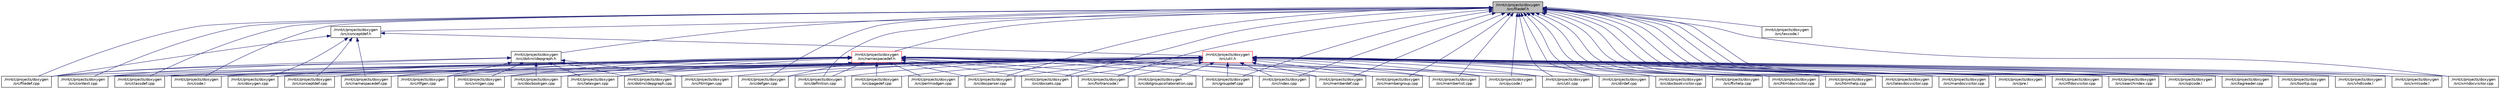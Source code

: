 digraph "/mnt/c/projects/doxygen/src/filedef.h"
{
 // LATEX_PDF_SIZE
  edge [fontname="Helvetica",fontsize="10",labelfontname="Helvetica",labelfontsize="10"];
  node [fontname="Helvetica",fontsize="10",shape=record];
  Node1 [label="/mnt/c/projects/doxygen\l/src/filedef.h",height=0.2,width=0.4,color="black", fillcolor="grey75", style="filled", fontcolor="black",tooltip=" "];
  Node1 -> Node2 [dir="back",color="midnightblue",fontsize="10",style="solid",fontname="Helvetica"];
  Node2 [label="/mnt/c/projects/doxygen\l/src/classdef.cpp",height=0.2,width=0.4,color="black", fillcolor="white", style="filled",URL="$classdef_8cpp.html",tooltip=" "];
  Node1 -> Node3 [dir="back",color="midnightblue",fontsize="10",style="solid",fontname="Helvetica"];
  Node3 [label="/mnt/c/projects/doxygen\l/src/code.l",height=0.2,width=0.4,color="black", fillcolor="white", style="filled",URL="$code_8l.html",tooltip=" "];
  Node1 -> Node4 [dir="back",color="midnightblue",fontsize="10",style="solid",fontname="Helvetica"];
  Node4 [label="/mnt/c/projects/doxygen\l/src/conceptdef.h",height=0.2,width=0.4,color="black", fillcolor="white", style="filled",URL="$conceptdef_8h.html",tooltip=" "];
  Node4 -> Node5 [dir="back",color="midnightblue",fontsize="10",style="solid",fontname="Helvetica"];
  Node5 [label="/mnt/c/projects/doxygen\l/src/conceptdef.cpp",height=0.2,width=0.4,color="black", fillcolor="white", style="filled",URL="$conceptdef_8cpp.html",tooltip=" "];
  Node4 -> Node6 [dir="back",color="midnightblue",fontsize="10",style="solid",fontname="Helvetica"];
  Node6 [label="/mnt/c/projects/doxygen\l/src/doxygen.cpp",height=0.2,width=0.4,color="black", fillcolor="white", style="filled",URL="$doxygen_8cpp.html",tooltip=" "];
  Node4 -> Node7 [dir="back",color="midnightblue",fontsize="10",style="solid",fontname="Helvetica"];
  Node7 [label="/mnt/c/projects/doxygen\l/src/filedef.cpp",height=0.2,width=0.4,color="black", fillcolor="white", style="filled",URL="$filedef_8cpp.html",tooltip=" "];
  Node4 -> Node8 [dir="back",color="midnightblue",fontsize="10",style="solid",fontname="Helvetica"];
  Node8 [label="/mnt/c/projects/doxygen\l/src/namespacedef.cpp",height=0.2,width=0.4,color="black", fillcolor="white", style="filled",URL="$namespacedef_8cpp.html",tooltip=" "];
  Node4 -> Node9 [dir="back",color="midnightblue",fontsize="10",style="solid",fontname="Helvetica"];
  Node9 [label="/mnt/c/projects/doxygen\l/src/util.h",height=0.2,width=0.4,color="red", fillcolor="white", style="filled",URL="$util_8h.html",tooltip="A bunch of utility functions."];
  Node9 -> Node2 [dir="back",color="midnightblue",fontsize="10",style="solid",fontname="Helvetica"];
  Node9 -> Node3 [dir="back",color="midnightblue",fontsize="10",style="solid",fontname="Helvetica"];
  Node9 -> Node5 [dir="back",color="midnightblue",fontsize="10",style="solid",fontname="Helvetica"];
  Node9 -> Node14 [dir="back",color="midnightblue",fontsize="10",style="solid",fontname="Helvetica"];
  Node14 [label="/mnt/c/projects/doxygen\l/src/context.cpp",height=0.2,width=0.4,color="black", fillcolor="white", style="filled",URL="$context_8cpp.html",tooltip=" "];
  Node9 -> Node17 [dir="back",color="midnightblue",fontsize="10",style="solid",fontname="Helvetica"];
  Node17 [label="/mnt/c/projects/doxygen\l/src/defgen.cpp",height=0.2,width=0.4,color="black", fillcolor="white", style="filled",URL="$defgen_8cpp.html",tooltip=" "];
  Node9 -> Node18 [dir="back",color="midnightblue",fontsize="10",style="solid",fontname="Helvetica"];
  Node18 [label="/mnt/c/projects/doxygen\l/src/definition.cpp",height=0.2,width=0.4,color="black", fillcolor="white", style="filled",URL="$definition_8cpp.html",tooltip=" "];
  Node9 -> Node21 [dir="back",color="midnightblue",fontsize="10",style="solid",fontname="Helvetica"];
  Node21 [label="/mnt/c/projects/doxygen\l/src/dirdef.cpp",height=0.2,width=0.4,color="black", fillcolor="white", style="filled",URL="$dirdef_8cpp.html",tooltip=" "];
  Node9 -> Node22 [dir="back",color="midnightblue",fontsize="10",style="solid",fontname="Helvetica"];
  Node22 [label="/mnt/c/projects/doxygen\l/src/docbookgen.cpp",height=0.2,width=0.4,color="black", fillcolor="white", style="filled",URL="$docbookgen_8cpp.html",tooltip=" "];
  Node9 -> Node23 [dir="back",color="midnightblue",fontsize="10",style="solid",fontname="Helvetica"];
  Node23 [label="/mnt/c/projects/doxygen\l/src/docbookvisitor.cpp",height=0.2,width=0.4,color="black", fillcolor="white", style="filled",URL="$docbookvisitor_8cpp.html",tooltip=" "];
  Node9 -> Node25 [dir="back",color="midnightblue",fontsize="10",style="solid",fontname="Helvetica"];
  Node25 [label="/mnt/c/projects/doxygen\l/src/docparser.cpp",height=0.2,width=0.4,color="black", fillcolor="white", style="filled",URL="$docparser_8cpp.html",tooltip=" "];
  Node9 -> Node26 [dir="back",color="midnightblue",fontsize="10",style="solid",fontname="Helvetica"];
  Node26 [label="/mnt/c/projects/doxygen\l/src/docsets.cpp",height=0.2,width=0.4,color="black", fillcolor="white", style="filled",URL="$docsets_8cpp.html",tooltip=" "];
  Node9 -> Node35 [dir="back",color="midnightblue",fontsize="10",style="solid",fontname="Helvetica"];
  Node35 [label="/mnt/c/projects/doxygen\l/src/dotgroupcollaboration.cpp",height=0.2,width=0.4,color="black", fillcolor="white", style="filled",URL="$dotgroupcollaboration_8cpp.html",tooltip=" "];
  Node9 -> Node36 [dir="back",color="midnightblue",fontsize="10",style="solid",fontname="Helvetica"];
  Node36 [label="/mnt/c/projects/doxygen\l/src/dotincldepgraph.cpp",height=0.2,width=0.4,color="black", fillcolor="white", style="filled",URL="$dotincldepgraph_8cpp.html",tooltip=" "];
  Node9 -> Node6 [dir="back",color="midnightblue",fontsize="10",style="solid",fontname="Helvetica"];
  Node9 -> Node7 [dir="back",color="midnightblue",fontsize="10",style="solid",fontname="Helvetica"];
  Node9 -> Node44 [dir="back",color="midnightblue",fontsize="10",style="solid",fontname="Helvetica"];
  Node44 [label="/mnt/c/projects/doxygen\l/src/fortrancode.l",height=0.2,width=0.4,color="black", fillcolor="white", style="filled",URL="$fortrancode_8l.html",tooltip=" "];
  Node9 -> Node46 [dir="back",color="midnightblue",fontsize="10",style="solid",fontname="Helvetica"];
  Node46 [label="/mnt/c/projects/doxygen\l/src/ftvhelp.cpp",height=0.2,width=0.4,color="black", fillcolor="white", style="filled",URL="$ftvhelp_8cpp.html",tooltip=" "];
  Node9 -> Node47 [dir="back",color="midnightblue",fontsize="10",style="solid",fontname="Helvetica"];
  Node47 [label="/mnt/c/projects/doxygen\l/src/groupdef.cpp",height=0.2,width=0.4,color="black", fillcolor="white", style="filled",URL="$groupdef_8cpp.html",tooltip=" "];
  Node9 -> Node49 [dir="back",color="midnightblue",fontsize="10",style="solid",fontname="Helvetica"];
  Node49 [label="/mnt/c/projects/doxygen\l/src/htmldocvisitor.cpp",height=0.2,width=0.4,color="black", fillcolor="white", style="filled",URL="$htmldocvisitor_8cpp.html",tooltip=" "];
  Node9 -> Node50 [dir="back",color="midnightblue",fontsize="10",style="solid",fontname="Helvetica"];
  Node50 [label="/mnt/c/projects/doxygen\l/src/htmlgen.cpp",height=0.2,width=0.4,color="black", fillcolor="white", style="filled",URL="$htmlgen_8cpp.html",tooltip=" "];
  Node9 -> Node51 [dir="back",color="midnightblue",fontsize="10",style="solid",fontname="Helvetica"];
  Node51 [label="/mnt/c/projects/doxygen\l/src/htmlhelp.cpp",height=0.2,width=0.4,color="black", fillcolor="white", style="filled",URL="$htmlhelp_8cpp.html",tooltip=" "];
  Node9 -> Node52 [dir="back",color="midnightblue",fontsize="10",style="solid",fontname="Helvetica"];
  Node52 [label="/mnt/c/projects/doxygen\l/src/index.cpp",height=0.2,width=0.4,color="black", fillcolor="white", style="filled",URL="$index_8cpp.html",tooltip="This file contains functions for the various index pages."];
  Node9 -> Node54 [dir="back",color="midnightblue",fontsize="10",style="solid",fontname="Helvetica"];
  Node54 [label="/mnt/c/projects/doxygen\l/src/latexdocvisitor.cpp",height=0.2,width=0.4,color="black", fillcolor="white", style="filled",URL="$latexdocvisitor_8cpp.html",tooltip=" "];
  Node9 -> Node55 [dir="back",color="midnightblue",fontsize="10",style="solid",fontname="Helvetica"];
  Node55 [label="/mnt/c/projects/doxygen\l/src/latexgen.cpp",height=0.2,width=0.4,color="black", fillcolor="white", style="filled",URL="$latexgen_8cpp.html",tooltip=" "];
  Node9 -> Node58 [dir="back",color="midnightblue",fontsize="10",style="solid",fontname="Helvetica"];
  Node58 [label="/mnt/c/projects/doxygen\l/src/mandocvisitor.cpp",height=0.2,width=0.4,color="black", fillcolor="white", style="filled",URL="$mandocvisitor_8cpp.html",tooltip=" "];
  Node9 -> Node61 [dir="back",color="midnightblue",fontsize="10",style="solid",fontname="Helvetica"];
  Node61 [label="/mnt/c/projects/doxygen\l/src/memberdef.cpp",height=0.2,width=0.4,color="black", fillcolor="white", style="filled",URL="$memberdef_8cpp.html",tooltip=" "];
  Node9 -> Node62 [dir="back",color="midnightblue",fontsize="10",style="solid",fontname="Helvetica"];
  Node62 [label="/mnt/c/projects/doxygen\l/src/membergroup.cpp",height=0.2,width=0.4,color="black", fillcolor="white", style="filled",URL="$membergroup_8cpp.html",tooltip=" "];
  Node9 -> Node63 [dir="back",color="midnightblue",fontsize="10",style="solid",fontname="Helvetica"];
  Node63 [label="/mnt/c/projects/doxygen\l/src/memberlist.cpp",height=0.2,width=0.4,color="black", fillcolor="white", style="filled",URL="$memberlist_8cpp.html",tooltip=" "];
  Node9 -> Node8 [dir="back",color="midnightblue",fontsize="10",style="solid",fontname="Helvetica"];
  Node9 -> Node65 [dir="back",color="midnightblue",fontsize="10",style="solid",fontname="Helvetica"];
  Node65 [label="/mnt/c/projects/doxygen\l/src/pagedef.cpp",height=0.2,width=0.4,color="black", fillcolor="white", style="filled",URL="$pagedef_8cpp.html",tooltip=" "];
  Node9 -> Node66 [dir="back",color="midnightblue",fontsize="10",style="solid",fontname="Helvetica"];
  Node66 [label="/mnt/c/projects/doxygen\l/src/perlmodgen.cpp",height=0.2,width=0.4,color="black", fillcolor="white", style="filled",URL="$perlmodgen_8cpp.html",tooltip=" "];
  Node9 -> Node69 [dir="back",color="midnightblue",fontsize="10",style="solid",fontname="Helvetica"];
  Node69 [label="/mnt/c/projects/doxygen\l/src/pre.l",height=0.2,width=0.4,color="black", fillcolor="white", style="filled",URL="$pre_8l.html",tooltip=" "];
  Node9 -> Node70 [dir="back",color="midnightblue",fontsize="10",style="solid",fontname="Helvetica"];
  Node70 [label="/mnt/c/projects/doxygen\l/src/pycode.l",height=0.2,width=0.4,color="black", fillcolor="white", style="filled",URL="$pycode_8l.html",tooltip=" "];
  Node9 -> Node75 [dir="back",color="midnightblue",fontsize="10",style="solid",fontname="Helvetica"];
  Node75 [label="/mnt/c/projects/doxygen\l/src/rtfdocvisitor.cpp",height=0.2,width=0.4,color="black", fillcolor="white", style="filled",URL="$rtfdocvisitor_8cpp.html",tooltip=" "];
  Node9 -> Node76 [dir="back",color="midnightblue",fontsize="10",style="solid",fontname="Helvetica"];
  Node76 [label="/mnt/c/projects/doxygen\l/src/rtfgen.cpp",height=0.2,width=0.4,color="black", fillcolor="white", style="filled",URL="$rtfgen_8cpp.html",tooltip=" "];
  Node9 -> Node78 [dir="back",color="midnightblue",fontsize="10",style="solid",fontname="Helvetica"];
  Node78 [label="/mnt/c/projects/doxygen\l/src/searchindex.cpp",height=0.2,width=0.4,color="black", fillcolor="white", style="filled",URL="$searchindex_8cpp.html",tooltip=" "];
  Node9 -> Node80 [dir="back",color="midnightblue",fontsize="10",style="solid",fontname="Helvetica"];
  Node80 [label="/mnt/c/projects/doxygen\l/src/sqlcode.l",height=0.2,width=0.4,color="black", fillcolor="white", style="filled",URL="$sqlcode_8l.html",tooltip=" "];
  Node9 -> Node82 [dir="back",color="midnightblue",fontsize="10",style="solid",fontname="Helvetica"];
  Node82 [label="/mnt/c/projects/doxygen\l/src/tagreader.cpp",height=0.2,width=0.4,color="black", fillcolor="white", style="filled",URL="$tagreader_8cpp.html",tooltip=" "];
  Node9 -> Node85 [dir="back",color="midnightblue",fontsize="10",style="solid",fontname="Helvetica"];
  Node85 [label="/mnt/c/projects/doxygen\l/src/tooltip.cpp",height=0.2,width=0.4,color="black", fillcolor="white", style="filled",URL="$tooltip_8cpp.html",tooltip=" "];
  Node9 -> Node86 [dir="back",color="midnightblue",fontsize="10",style="solid",fontname="Helvetica"];
  Node86 [label="/mnt/c/projects/doxygen\l/src/util.cpp",height=0.2,width=0.4,color="black", fillcolor="white", style="filled",URL="$util_8cpp.html",tooltip=" "];
  Node9 -> Node87 [dir="back",color="midnightblue",fontsize="10",style="solid",fontname="Helvetica"];
  Node87 [label="/mnt/c/projects/doxygen\l/src/vhdlcode.l",height=0.2,width=0.4,color="black", fillcolor="white", style="filled",URL="$vhdlcode_8l.html",tooltip=" "];
  Node9 -> Node91 [dir="back",color="midnightblue",fontsize="10",style="solid",fontname="Helvetica"];
  Node91 [label="/mnt/c/projects/doxygen\l/src/xmlcode.l",height=0.2,width=0.4,color="black", fillcolor="white", style="filled",URL="$xmlcode_8l.html",tooltip=" "];
  Node9 -> Node92 [dir="back",color="midnightblue",fontsize="10",style="solid",fontname="Helvetica"];
  Node92 [label="/mnt/c/projects/doxygen\l/src/xmldocvisitor.cpp",height=0.2,width=0.4,color="black", fillcolor="white", style="filled",URL="$xmldocvisitor_8cpp.html",tooltip=" "];
  Node9 -> Node93 [dir="back",color="midnightblue",fontsize="10",style="solid",fontname="Helvetica"];
  Node93 [label="/mnt/c/projects/doxygen\l/src/xmlgen.cpp",height=0.2,width=0.4,color="black", fillcolor="white", style="filled",URL="$xmlgen_8cpp.html",tooltip=" "];
  Node1 -> Node14 [dir="back",color="midnightblue",fontsize="10",style="solid",fontname="Helvetica"];
  Node1 -> Node17 [dir="back",color="midnightblue",fontsize="10",style="solid",fontname="Helvetica"];
  Node1 -> Node18 [dir="back",color="midnightblue",fontsize="10",style="solid",fontname="Helvetica"];
  Node1 -> Node21 [dir="back",color="midnightblue",fontsize="10",style="solid",fontname="Helvetica"];
  Node1 -> Node23 [dir="back",color="midnightblue",fontsize="10",style="solid",fontname="Helvetica"];
  Node1 -> Node25 [dir="back",color="midnightblue",fontsize="10",style="solid",fontname="Helvetica"];
  Node1 -> Node26 [dir="back",color="midnightblue",fontsize="10",style="solid",fontname="Helvetica"];
  Node1 -> Node94 [dir="back",color="midnightblue",fontsize="10",style="solid",fontname="Helvetica"];
  Node94 [label="/mnt/c/projects/doxygen\l/src/dotincldepgraph.h",height=0.2,width=0.4,color="black", fillcolor="white", style="filled",URL="$dotincldepgraph_8h.html",tooltip=" "];
  Node94 -> Node14 [dir="back",color="midnightblue",fontsize="10",style="solid",fontname="Helvetica"];
  Node94 -> Node22 [dir="back",color="midnightblue",fontsize="10",style="solid",fontname="Helvetica"];
  Node94 -> Node36 [dir="back",color="midnightblue",fontsize="10",style="solid",fontname="Helvetica"];
  Node94 -> Node7 [dir="back",color="midnightblue",fontsize="10",style="solid",fontname="Helvetica"];
  Node94 -> Node50 [dir="back",color="midnightblue",fontsize="10",style="solid",fontname="Helvetica"];
  Node94 -> Node55 [dir="back",color="midnightblue",fontsize="10",style="solid",fontname="Helvetica"];
  Node94 -> Node76 [dir="back",color="midnightblue",fontsize="10",style="solid",fontname="Helvetica"];
  Node94 -> Node93 [dir="back",color="midnightblue",fontsize="10",style="solid",fontname="Helvetica"];
  Node1 -> Node7 [dir="back",color="midnightblue",fontsize="10",style="solid",fontname="Helvetica"];
  Node1 -> Node44 [dir="back",color="midnightblue",fontsize="10",style="solid",fontname="Helvetica"];
  Node1 -> Node46 [dir="back",color="midnightblue",fontsize="10",style="solid",fontname="Helvetica"];
  Node1 -> Node47 [dir="back",color="midnightblue",fontsize="10",style="solid",fontname="Helvetica"];
  Node1 -> Node49 [dir="back",color="midnightblue",fontsize="10",style="solid",fontname="Helvetica"];
  Node1 -> Node51 [dir="back",color="midnightblue",fontsize="10",style="solid",fontname="Helvetica"];
  Node1 -> Node52 [dir="back",color="midnightblue",fontsize="10",style="solid",fontname="Helvetica"];
  Node1 -> Node54 [dir="back",color="midnightblue",fontsize="10",style="solid",fontname="Helvetica"];
  Node1 -> Node95 [dir="back",color="midnightblue",fontsize="10",style="solid",fontname="Helvetica"];
  Node95 [label="/mnt/c/projects/doxygen\l/src/lexcode.l",height=0.2,width=0.4,color="black", fillcolor="white", style="filled",URL="$lexcode_8l.html",tooltip=" "];
  Node1 -> Node58 [dir="back",color="midnightblue",fontsize="10",style="solid",fontname="Helvetica"];
  Node1 -> Node61 [dir="back",color="midnightblue",fontsize="10",style="solid",fontname="Helvetica"];
  Node1 -> Node62 [dir="back",color="midnightblue",fontsize="10",style="solid",fontname="Helvetica"];
  Node1 -> Node63 [dir="back",color="midnightblue",fontsize="10",style="solid",fontname="Helvetica"];
  Node1 -> Node96 [dir="back",color="midnightblue",fontsize="10",style="solid",fontname="Helvetica"];
  Node96 [label="/mnt/c/projects/doxygen\l/src/namespacedef.h",height=0.2,width=0.4,color="red", fillcolor="white", style="filled",URL="$namespacedef_8h.html",tooltip=" "];
  Node96 -> Node2 [dir="back",color="midnightblue",fontsize="10",style="solid",fontname="Helvetica"];
  Node96 -> Node3 [dir="back",color="midnightblue",fontsize="10",style="solid",fontname="Helvetica"];
  Node96 -> Node5 [dir="back",color="midnightblue",fontsize="10",style="solid",fontname="Helvetica"];
  Node96 -> Node14 [dir="back",color="midnightblue",fontsize="10",style="solid",fontname="Helvetica"];
  Node96 -> Node17 [dir="back",color="midnightblue",fontsize="10",style="solid",fontname="Helvetica"];
  Node96 -> Node18 [dir="back",color="midnightblue",fontsize="10",style="solid",fontname="Helvetica"];
  Node96 -> Node22 [dir="back",color="midnightblue",fontsize="10",style="solid",fontname="Helvetica"];
  Node96 -> Node25 [dir="back",color="midnightblue",fontsize="10",style="solid",fontname="Helvetica"];
  Node96 -> Node26 [dir="back",color="midnightblue",fontsize="10",style="solid",fontname="Helvetica"];
  Node96 -> Node35 [dir="back",color="midnightblue",fontsize="10",style="solid",fontname="Helvetica"];
  Node96 -> Node6 [dir="back",color="midnightblue",fontsize="10",style="solid",fontname="Helvetica"];
  Node96 -> Node7 [dir="back",color="midnightblue",fontsize="10",style="solid",fontname="Helvetica"];
  Node96 -> Node44 [dir="back",color="midnightblue",fontsize="10",style="solid",fontname="Helvetica"];
  Node96 -> Node47 [dir="back",color="midnightblue",fontsize="10",style="solid",fontname="Helvetica"];
  Node96 -> Node52 [dir="back",color="midnightblue",fontsize="10",style="solid",fontname="Helvetica"];
  Node96 -> Node55 [dir="back",color="midnightblue",fontsize="10",style="solid",fontname="Helvetica"];
  Node96 -> Node61 [dir="back",color="midnightblue",fontsize="10",style="solid",fontname="Helvetica"];
  Node96 -> Node62 [dir="back",color="midnightblue",fontsize="10",style="solid",fontname="Helvetica"];
  Node96 -> Node63 [dir="back",color="midnightblue",fontsize="10",style="solid",fontname="Helvetica"];
  Node96 -> Node8 [dir="back",color="midnightblue",fontsize="10",style="solid",fontname="Helvetica"];
  Node96 -> Node65 [dir="back",color="midnightblue",fontsize="10",style="solid",fontname="Helvetica"];
  Node96 -> Node66 [dir="back",color="midnightblue",fontsize="10",style="solid",fontname="Helvetica"];
  Node96 -> Node70 [dir="back",color="midnightblue",fontsize="10",style="solid",fontname="Helvetica"];
  Node96 -> Node76 [dir="back",color="midnightblue",fontsize="10",style="solid",fontname="Helvetica"];
  Node96 -> Node86 [dir="back",color="midnightblue",fontsize="10",style="solid",fontname="Helvetica"];
  Node96 -> Node93 [dir="back",color="midnightblue",fontsize="10",style="solid",fontname="Helvetica"];
  Node1 -> Node69 [dir="back",color="midnightblue",fontsize="10",style="solid",fontname="Helvetica"];
  Node1 -> Node70 [dir="back",color="midnightblue",fontsize="10",style="solid",fontname="Helvetica"];
  Node1 -> Node75 [dir="back",color="midnightblue",fontsize="10",style="solid",fontname="Helvetica"];
  Node1 -> Node78 [dir="back",color="midnightblue",fontsize="10",style="solid",fontname="Helvetica"];
  Node1 -> Node80 [dir="back",color="midnightblue",fontsize="10",style="solid",fontname="Helvetica"];
  Node1 -> Node82 [dir="back",color="midnightblue",fontsize="10",style="solid",fontname="Helvetica"];
  Node1 -> Node85 [dir="back",color="midnightblue",fontsize="10",style="solid",fontname="Helvetica"];
  Node1 -> Node86 [dir="back",color="midnightblue",fontsize="10",style="solid",fontname="Helvetica"];
  Node1 -> Node87 [dir="back",color="midnightblue",fontsize="10",style="solid",fontname="Helvetica"];
  Node1 -> Node91 [dir="back",color="midnightblue",fontsize="10",style="solid",fontname="Helvetica"];
  Node1 -> Node92 [dir="back",color="midnightblue",fontsize="10",style="solid",fontname="Helvetica"];
}
